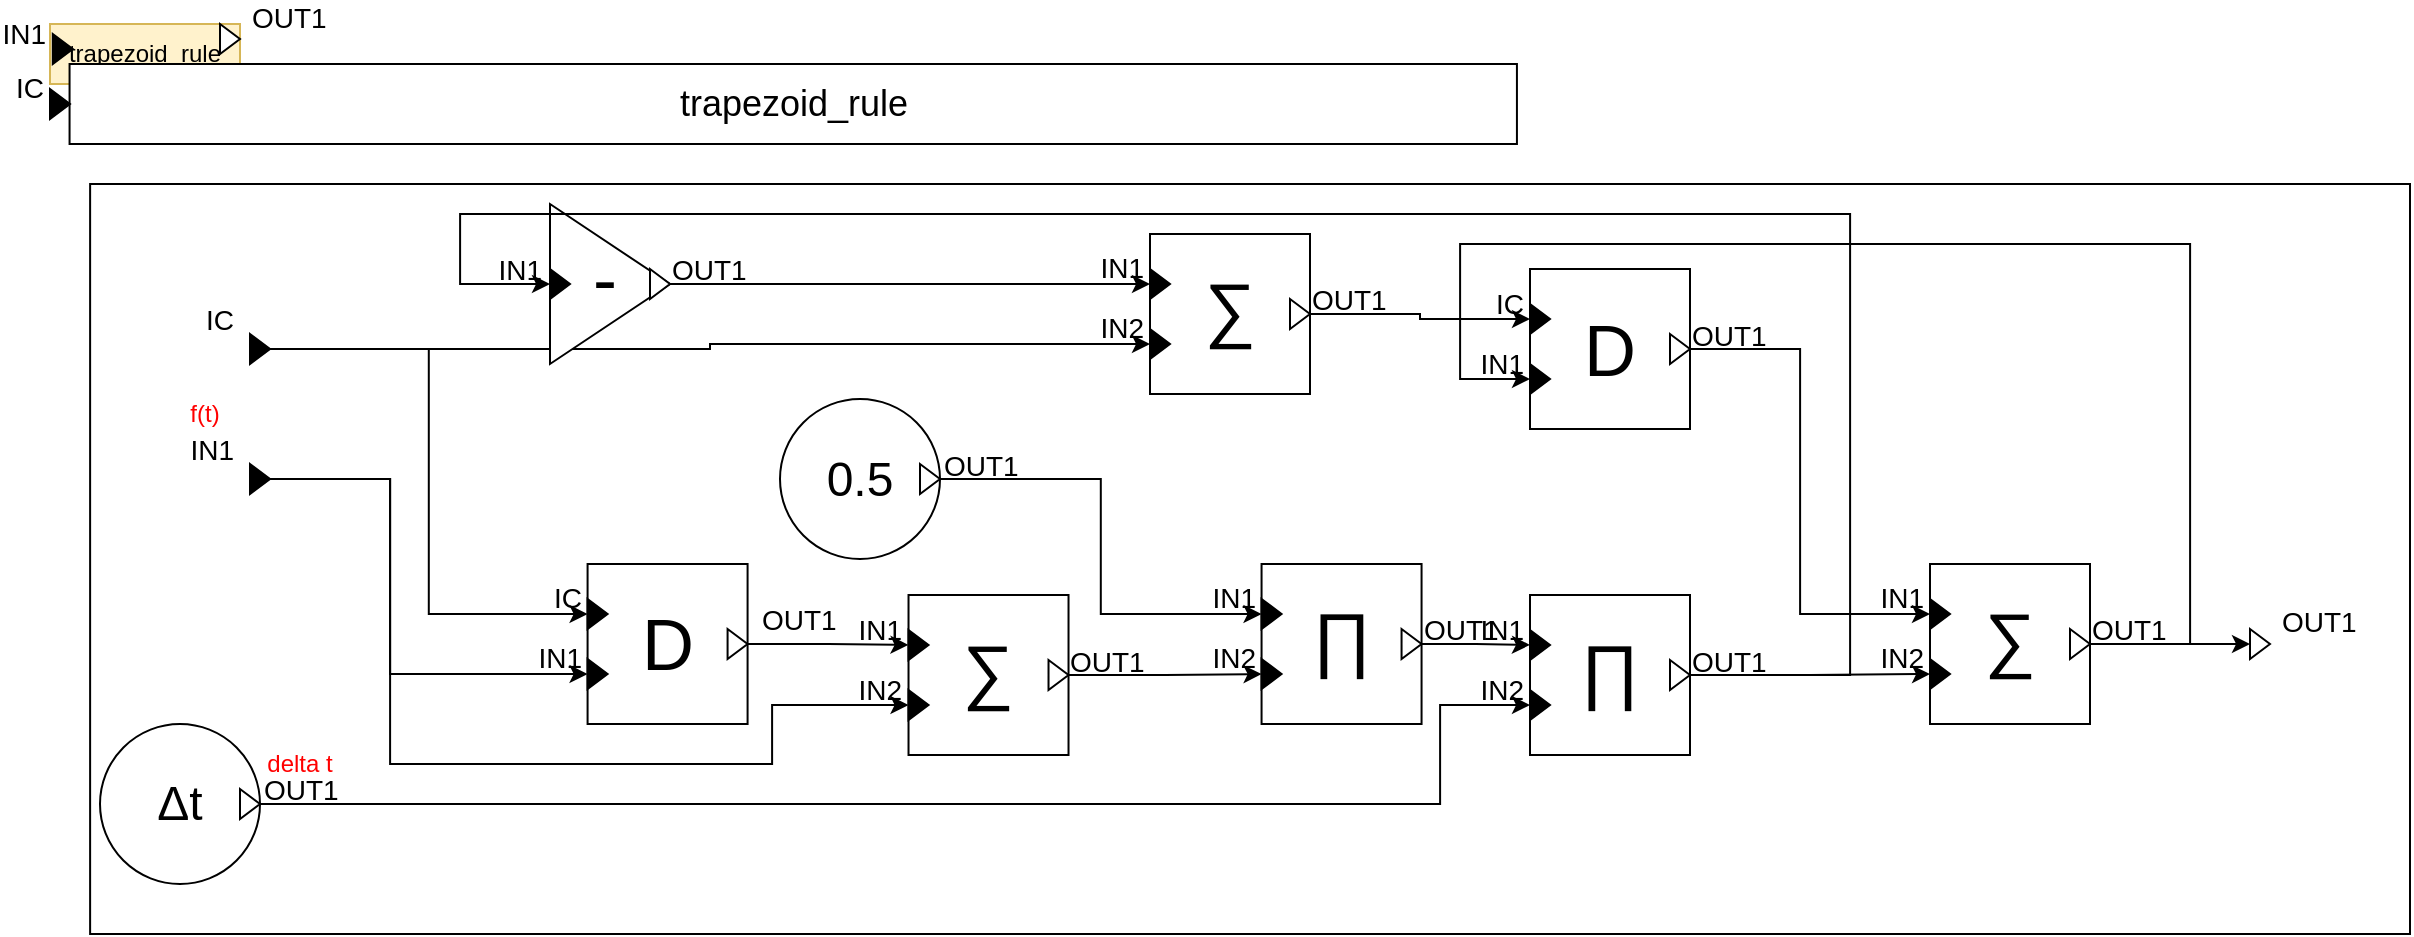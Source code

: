 <mxfile version="24.7.17">
  <diagram id="N5nFlDylz3wS6Qd0s4Ny" name="Page-1">
    <mxGraphModel dx="1368" dy="838" grid="1" gridSize="5" guides="1" tooltips="1" connect="1" arrows="1" fold="1" page="1" pageScale="1" pageWidth="850" pageHeight="1100" math="0" shadow="0">
      <root>
        <mxCell id="0" />
        <mxCell id="1" parent="0" />
        <object label="trapezoid_rule" placeholders="1" class_name="trapezoid_rule" block_name="trapezoid_rule" id="_Kh1ClBUE4M_aFZzjY7V-64">
          <mxCell style="rounded=0;whiteSpace=wrap;html=1;fillColor=#fff2cc;strokeColor=#d6b656;container=0;connectable=0;allowArrows=0;treeFolding=0;moveCells=0;treeMoving=0;comic=0;rotatable=0;expand=1;autosize=1;resizeWidth=1;resizeHeight=1;metaEdit=1;" vertex="1" parent="1">
            <mxGeometry x="230" y="515" width="95" height="30" as="geometry">
              <mxRectangle x="40" y="400" width="50" height="40" as="alternateBounds" />
            </mxGeometry>
          </mxCell>
        </object>
        <object label="%class_name%" placeholders="1" id="_Kh1ClBUE4M_aFZzjY7V-65">
          <mxCell style="rounded=0;whiteSpace=wrap;html=1;fillColor=#ffffff;fontSize=18;connectable=0;allowArrows=0;rotatable=0;cloneable=0;deletable=0;" vertex="1" parent="_Kh1ClBUE4M_aFZzjY7V-64">
            <mxGeometry x="9.78" y="20" width="723.687" height="40" as="geometry" />
          </mxCell>
        </object>
        <mxCell id="_Kh1ClBUE4M_aFZzjY7V-66" value="" style="rounded=0;whiteSpace=wrap;html=1;fillColor=#ffffff;connectable=0;allowArrows=0;container=1;collapsible=0;portConstraintRotation=0;rotatable=0;cloneable=0;deletable=0;recursiveResize=0;" vertex="1" parent="_Kh1ClBUE4M_aFZzjY7V-64">
          <mxGeometry x="20.06" y="80" width="1159.94" height="375" as="geometry">
            <mxRectangle x="10" y="70" width="50" height="40" as="alternateBounds" />
          </mxGeometry>
        </mxCell>
        <mxCell id="_Kh1ClBUE4M_aFZzjY7V-67" style="edgeStyle=orthogonalEdgeStyle;rounded=0;orthogonalLoop=1;jettySize=auto;html=1;exitX=1;exitY=0.5;exitDx=0;exitDy=0;entryX=0;entryY=0.5;entryDx=0;entryDy=0;" edge="1" parent="_Kh1ClBUE4M_aFZzjY7V-66" source="_Kh1ClBUE4M_aFZzjY7V-69" target="_Kh1ClBUE4M_aFZzjY7V-85">
          <mxGeometry relative="1" as="geometry">
            <Array as="points">
              <mxPoint x="150" y="148" />
              <mxPoint x="150" y="245" />
            </Array>
          </mxGeometry>
        </mxCell>
        <mxCell id="_Kh1ClBUE4M_aFZzjY7V-68" style="edgeStyle=orthogonalEdgeStyle;rounded=0;orthogonalLoop=1;jettySize=auto;html=1;exitX=0;exitY=0.5;exitDx=0;exitDy=0;entryX=0;entryY=0.5;entryDx=0;entryDy=0;" edge="1" parent="_Kh1ClBUE4M_aFZzjY7V-66" source="_Kh1ClBUE4M_aFZzjY7V-69" target="_Kh1ClBUE4M_aFZzjY7V-89">
          <mxGeometry relative="1" as="geometry">
            <Array as="points">
              <mxPoint x="150" y="148" />
              <mxPoint x="150" y="290" />
              <mxPoint x="341" y="290" />
              <mxPoint x="341" y="261" />
            </Array>
          </mxGeometry>
        </mxCell>
        <object label="%name%" placeholders="1" name="IN1" class_name="InputPort" id="_Kh1ClBUE4M_aFZzjY7V-69">
          <mxCell style="triangle;fontSize=14;points=[[0,0.5],[1,0.5]];allowArrows=0;verticalAlign=middle;horizontal=1;spacingTop=0;align=right;spacingLeft=0;spacingRight=8;html=1;comic=0;treeFolding=0;treeMoving=0;resizable=0;movableLabel=1;spacing=2;aspect=fixed;fillColor=#000000;metaEdit=1;" vertex="1" parent="_Kh1ClBUE4M_aFZzjY7V-66">
            <mxGeometry x="79.945" y="140" width="10" height="15" as="geometry">
              <mxPoint x="-9" y="-15" as="offset" />
            </mxGeometry>
          </mxCell>
        </object>
        <object label="%symbol%" placeholders="1" block_name="" class_name="DeltaTBlock" symbol="&amp;#916;t" id="_Kh1ClBUE4M_aFZzjY7V-70">
          <mxCell style="ellipse;whiteSpace=wrap;html=1;comic=0;fillColor=#ffffff;fontSize=24;align=center;allowArrows=0;connectable=0;container=1;collapsible=0;recursiveResize=1;direction=west;resizable=0;metaEdit=1;" vertex="1" parent="_Kh1ClBUE4M_aFZzjY7V-66">
            <mxGeometry x="4.941" y="270" width="80" height="80" as="geometry" />
          </mxCell>
        </object>
        <object label="%name%" placeholders="1" name="OUT1" class_name="OutputPort" id="_Kh1ClBUE4M_aFZzjY7V-71">
          <mxCell style="triangle;fillColor=#ffffff;fontSize=14;points=[[1,0.5]];allowArrows=0;verticalAlign=middle;horizontal=1;spacingTop=0;align=left;spacingLeft=4;spacingRight=0;html=1;comic=0;treeFolding=0;treeMoving=0;movable=1;resizable=0;rotatable=1;deletable=1;editable=1;connectable=1;movableLabel=1;spacing=2;aspect=fixed;metaEdit=1;" vertex="1" parent="_Kh1ClBUE4M_aFZzjY7V-70">
            <mxGeometry x="70" y="32.5" width="10" height="15" as="geometry">
              <mxPoint x="6" y="-7" as="offset" />
            </mxGeometry>
          </mxCell>
        </object>
        <object label="%symbol%" placeholders="1" symbol="&amp;prod;" class_name="ProductBlock" block_name="" numberOfInputs="2" id="_Kh1ClBUE4M_aFZzjY7V-72">
          <mxCell style="whiteSpace=wrap;html=1;aspect=fixed;comic=0;fillColor=#FFFFFF;fontSize=36;align=center;resizable=0;container=1;collapsible=0;points=[];allowArrows=0;spacingTop=-6;metaEdit=1;connectable=0;" vertex="1" parent="_Kh1ClBUE4M_aFZzjY7V-66">
            <mxGeometry x="719.939" y="205.5" width="80" height="80" as="geometry" />
          </mxCell>
        </object>
        <object label="%name%" placeholders="1" name="OUT1" class_name="OutputPort" id="_Kh1ClBUE4M_aFZzjY7V-73">
          <mxCell style="triangle;fillColor=#ffffff;fontSize=14;points=[[1,0.5]];allowArrows=0;verticalAlign=middle;horizontal=1;spacingTop=0;align=left;spacingLeft=4;spacingRight=0;html=1;comic=0;treeFolding=0;treeMoving=0;movable=1;resizable=0;rotatable=1;deletable=1;editable=1;connectable=1;movableLabel=1;spacing=2;aspect=fixed;metaEdit=1;" vertex="1" parent="_Kh1ClBUE4M_aFZzjY7V-72">
            <mxGeometry x="70" y="32.5" width="10" height="15" as="geometry">
              <mxPoint x="5" y="-7" as="offset" />
            </mxGeometry>
          </mxCell>
        </object>
        <object label="%name%" placeholders="1" name="IN1" class_name="InputPort" id="_Kh1ClBUE4M_aFZzjY7V-74">
          <mxCell style="triangle;fontSize=14;points=[[0,0.5]];allowArrows=0;verticalAlign=middle;horizontal=1;spacingTop=0;align=right;spacingLeft=0;spacingRight=8;html=1;comic=0;treeFolding=0;treeMoving=0;resizable=0;movableLabel=1;spacing=2;aspect=fixed;fillColor=#000000;metaEdit=1;" vertex="1" parent="_Kh1ClBUE4M_aFZzjY7V-72">
            <mxGeometry y="17.5" width="10" height="15" as="geometry">
              <mxPoint x="-4" y="-8" as="offset" />
            </mxGeometry>
          </mxCell>
        </object>
        <object label="%name%" placeholders="1" name="IN2" class_name="InputPort" id="_Kh1ClBUE4M_aFZzjY7V-75">
          <mxCell style="triangle;fontSize=14;points=[[0,0.5]];allowArrows=0;verticalAlign=middle;horizontal=1;spacingTop=0;align=right;spacingLeft=0;spacingRight=8;html=1;comic=0;treeFolding=0;treeMoving=0;resizable=0;movableLabel=1;spacing=2;aspect=fixed;fillColor=#000000;metaEdit=1;" vertex="1" parent="_Kh1ClBUE4M_aFZzjY7V-72">
            <mxGeometry y="47.5" width="10" height="15" as="geometry">
              <mxPoint x="-4" y="-8" as="offset" />
            </mxGeometry>
          </mxCell>
        </object>
        <mxCell id="_Kh1ClBUE4M_aFZzjY7V-76" style="edgeStyle=orthogonalEdgeStyle;rounded=0;orthogonalLoop=1;jettySize=auto;html=1;exitX=1;exitY=0.5;exitDx=0;exitDy=0;entryX=0;entryY=0.5;entryDx=0;entryDy=0;" edge="1" parent="_Kh1ClBUE4M_aFZzjY7V-66" source="_Kh1ClBUE4M_aFZzjY7V-71" target="_Kh1ClBUE4M_aFZzjY7V-75">
          <mxGeometry relative="1" as="geometry">
            <Array as="points">
              <mxPoint x="675" y="310" />
              <mxPoint x="675" y="261" />
            </Array>
          </mxGeometry>
        </mxCell>
        <object label="%name%" placeholders="1" name="OUT1" class_name="OutputPort" id="_Kh1ClBUE4M_aFZzjY7V-77">
          <mxCell style="triangle;fillColor=#ffffff;fontSize=14;points=[[0,0.5],[1,0.5]];allowArrows=0;verticalAlign=middle;horizontal=1;spacingTop=0;align=left;spacingLeft=4;spacingRight=0;html=1;comic=0;treeFolding=0;treeMoving=0;movable=1;resizable=0;rotatable=1;deletable=1;editable=1;connectable=1;movableLabel=1;spacing=2;aspect=fixed;metaEdit=1;" vertex="1" parent="_Kh1ClBUE4M_aFZzjY7V-66">
            <mxGeometry x="1079.941" y="222.5" width="10" height="15" as="geometry">
              <mxPoint x="10" y="-11" as="offset" />
            </mxGeometry>
          </mxCell>
        </object>
        <mxCell id="_Kh1ClBUE4M_aFZzjY7V-78" value="delta t" style="text;html=1;align=center;verticalAlign=middle;whiteSpace=wrap;rounded=0;fontColor=#FF0000;" vertex="1" parent="_Kh1ClBUE4M_aFZzjY7V-66">
          <mxGeometry x="79.947" y="275" width="50.295" height="30" as="geometry" />
        </mxCell>
        <mxCell id="_Kh1ClBUE4M_aFZzjY7V-79" style="edgeStyle=orthogonalEdgeStyle;rounded=0;orthogonalLoop=1;jettySize=auto;html=1;exitX=1;exitY=0.5;exitDx=0;exitDy=0;entryX=0;entryY=0.5;entryDx=0;entryDy=0;" edge="1" parent="_Kh1ClBUE4M_aFZzjY7V-66" source="_Kh1ClBUE4M_aFZzjY7V-81" target="_Kh1ClBUE4M_aFZzjY7V-84">
          <mxGeometry relative="1" as="geometry" />
        </mxCell>
        <mxCell id="_Kh1ClBUE4M_aFZzjY7V-80" style="edgeStyle=orthogonalEdgeStyle;rounded=0;orthogonalLoop=1;jettySize=auto;html=1;exitX=1;exitY=0.5;exitDx=0;exitDy=0;entryX=0;entryY=0.5;entryDx=0;entryDy=0;" edge="1" parent="_Kh1ClBUE4M_aFZzjY7V-66" source="_Kh1ClBUE4M_aFZzjY7V-81" target="_Kh1ClBUE4M_aFZzjY7V-118">
          <mxGeometry relative="1" as="geometry" />
        </mxCell>
        <object label="%name%" placeholders="1" name="IC" class_name="InputPort" id="_Kh1ClBUE4M_aFZzjY7V-81">
          <mxCell style="triangle;fontSize=14;points=[[0,0.5],[1,0.5]];allowArrows=0;verticalAlign=middle;horizontal=1;spacingTop=0;align=right;spacingLeft=0;spacingRight=8;html=1;comic=0;treeFolding=0;treeMoving=0;resizable=0;movableLabel=1;spacing=2;aspect=fixed;fillColor=#000000;metaEdit=1;" vertex="1" parent="_Kh1ClBUE4M_aFZzjY7V-66">
            <mxGeometry x="79.947" y="75" width="10" height="15" as="geometry">
              <mxPoint x="-9" y="-15" as="offset" />
            </mxGeometry>
          </mxCell>
        </object>
        <object label="%symbol%" placeholders="1" symbol="D" class_name="DelayBlock" block_name="" id="_Kh1ClBUE4M_aFZzjY7V-82">
          <mxCell style="whiteSpace=wrap;html=1;aspect=fixed;comic=0;fillColor=#FFFFFF;fontSize=36;align=center;resizable=0;container=1;collapsible=0;points=[];allowArrows=0;metaEdit=1;connectable=0;" vertex="1" parent="_Kh1ClBUE4M_aFZzjY7V-66">
            <mxGeometry x="248.728" y="190" width="80" height="80" as="geometry" />
          </mxCell>
        </object>
        <object label="%name%" placeholders="1" name="OUT1" class_name="OutputPort" id="_Kh1ClBUE4M_aFZzjY7V-83">
          <mxCell style="triangle;fillColor=#ffffff;fontSize=14;points=[[1,0.5]];allowArrows=0;verticalAlign=middle;horizontal=1;spacingTop=0;align=left;spacingLeft=4;spacingRight=0;html=1;comic=0;treeFolding=0;treeMoving=0;movable=1;resizable=0;rotatable=1;deletable=1;editable=1;connectable=1;movableLabel=1;spacing=2;aspect=fixed;metaEdit=1;" vertex="1" parent="_Kh1ClBUE4M_aFZzjY7V-82">
            <mxGeometry x="70" y="32.5" width="10" height="15" as="geometry">
              <mxPoint x="11" y="-12" as="offset" />
            </mxGeometry>
          </mxCell>
        </object>
        <object label="%name%" placeholders="1" name="IC" class_name="InputPort" id="_Kh1ClBUE4M_aFZzjY7V-84">
          <mxCell style="triangle;fontSize=14;points=[[0,0.5]];allowArrows=0;verticalAlign=middle;horizontal=1;spacingTop=0;align=right;spacingLeft=0;spacingRight=8;html=1;comic=0;treeFolding=0;treeMoving=0;resizable=0;movableLabel=1;spacing=2;aspect=fixed;fillColor=#000000;metaEdit=1;" vertex="1" parent="_Kh1ClBUE4M_aFZzjY7V-82">
            <mxGeometry y="17.5" width="10" height="15" as="geometry">
              <mxPoint x="-4" y="-8" as="offset" />
            </mxGeometry>
          </mxCell>
        </object>
        <object label="%name%" placeholders="1" name="IN1" class_name="InputPort" id="_Kh1ClBUE4M_aFZzjY7V-85">
          <mxCell style="triangle;fontSize=14;points=[[0,0.5]];allowArrows=0;verticalAlign=middle;horizontal=1;spacingTop=0;align=right;spacingLeft=0;spacingRight=8;html=1;comic=0;treeFolding=0;treeMoving=0;resizable=0;movableLabel=1;spacing=2;aspect=fixed;fillColor=#000000;metaEdit=1;" vertex="1" parent="_Kh1ClBUE4M_aFZzjY7V-82">
            <mxGeometry y="47.5" width="10" height="15" as="geometry">
              <mxPoint x="-4" y="-8" as="offset" />
            </mxGeometry>
          </mxCell>
        </object>
        <object label="%symbol%" placeholders="1" symbol="&amp;sum;" class_name="AdderBlock" block_name="" numberOfInputs="2" id="_Kh1ClBUE4M_aFZzjY7V-86">
          <mxCell style="whiteSpace=wrap;html=1;aspect=fixed;comic=0;fillColor=#FFFFFF;fontSize=36;align=center;resizable=0;container=1;collapsible=0;points=[];allowArrows=0;spacingTop=-6;metaEdit=1;connectable=0;" vertex="1" parent="_Kh1ClBUE4M_aFZzjY7V-66">
            <mxGeometry x="409.198" y="205.5" width="80" height="80" as="geometry" />
          </mxCell>
        </object>
        <object label="%name%" placeholders="1" name="OUT1" class_name="OutputPort" id="_Kh1ClBUE4M_aFZzjY7V-87">
          <mxCell style="triangle;fillColor=#ffffff;fontSize=14;points=[[1,0.5]];allowArrows=0;verticalAlign=middle;horizontal=1;spacingTop=0;align=left;spacingLeft=4;spacingRight=0;html=1;comic=0;treeFolding=0;treeMoving=0;movable=1;resizable=0;rotatable=1;deletable=1;editable=1;connectable=1;movableLabel=1;spacing=2;aspect=fixed;metaEdit=1;" vertex="1" parent="_Kh1ClBUE4M_aFZzjY7V-86">
            <mxGeometry x="70" y="32.5" width="10" height="15" as="geometry">
              <mxPoint x="5" y="-7" as="offset" />
            </mxGeometry>
          </mxCell>
        </object>
        <object label="%name%" placeholders="1" name="IN1" class_name="InputPort" id="_Kh1ClBUE4M_aFZzjY7V-88">
          <mxCell style="triangle;fontSize=14;points=[[0,0.5]];allowArrows=0;verticalAlign=middle;horizontal=1;spacingTop=0;align=right;spacingLeft=0;spacingRight=8;html=1;comic=0;treeFolding=0;treeMoving=0;resizable=0;movableLabel=1;spacing=2;aspect=fixed;fillColor=#000000;metaEdit=1;" vertex="1" parent="_Kh1ClBUE4M_aFZzjY7V-86">
            <mxGeometry y="17.5" width="10" height="15" as="geometry">
              <mxPoint x="-4" y="-8" as="offset" />
            </mxGeometry>
          </mxCell>
        </object>
        <object label="%name%" placeholders="1" name="IN2" class_name="InputPort" id="_Kh1ClBUE4M_aFZzjY7V-89">
          <mxCell style="triangle;fontSize=14;points=[[0,0.5]];allowArrows=0;verticalAlign=middle;horizontal=1;spacingTop=0;align=right;spacingLeft=0;spacingRight=8;html=1;comic=0;treeFolding=0;treeMoving=0;resizable=0;movableLabel=1;spacing=2;aspect=fixed;fillColor=#000000;metaEdit=1;" vertex="1" parent="_Kh1ClBUE4M_aFZzjY7V-86">
            <mxGeometry y="47.5" width="10" height="15" as="geometry">
              <mxPoint x="-4" y="-8" as="offset" />
            </mxGeometry>
          </mxCell>
        </object>
        <mxCell id="_Kh1ClBUE4M_aFZzjY7V-90" style="edgeStyle=orthogonalEdgeStyle;rounded=0;orthogonalLoop=1;jettySize=auto;html=1;exitX=1;exitY=0.5;exitDx=0;exitDy=0;entryX=0;entryY=0.5;entryDx=0;entryDy=0;" edge="1" parent="_Kh1ClBUE4M_aFZzjY7V-66" source="_Kh1ClBUE4M_aFZzjY7V-83" target="_Kh1ClBUE4M_aFZzjY7V-88">
          <mxGeometry relative="1" as="geometry">
            <mxPoint x="381.118" y="230.333" as="targetPoint" />
          </mxGeometry>
        </mxCell>
        <object label="%symbol%" placeholders="1" symbol="&amp;prod;" class_name="ProductBlock" block_name="" numberOfInputs="2" id="_Kh1ClBUE4M_aFZzjY7V-91">
          <mxCell style="whiteSpace=wrap;html=1;aspect=fixed;comic=0;fillColor=#FFFFFF;fontSize=36;align=center;resizable=0;container=1;collapsible=0;points=[];allowArrows=0;spacingTop=-6;metaEdit=1;connectable=0;" vertex="1" parent="_Kh1ClBUE4M_aFZzjY7V-66">
            <mxGeometry x="585.718" y="190" width="80" height="80" as="geometry" />
          </mxCell>
        </object>
        <object label="%name%" placeholders="1" name="OUT1" class_name="OutputPort" id="_Kh1ClBUE4M_aFZzjY7V-92">
          <mxCell style="triangle;fillColor=#ffffff;fontSize=14;points=[[1,0.5]];allowArrows=0;verticalAlign=middle;horizontal=1;spacingTop=0;align=left;spacingLeft=4;spacingRight=0;html=1;comic=0;treeFolding=0;treeMoving=0;movable=1;resizable=0;rotatable=1;deletable=1;editable=1;connectable=1;movableLabel=1;spacing=2;aspect=fixed;metaEdit=1;" vertex="1" parent="_Kh1ClBUE4M_aFZzjY7V-91">
            <mxGeometry x="70" y="32.5" width="10" height="15" as="geometry">
              <mxPoint x="5" y="-7" as="offset" />
            </mxGeometry>
          </mxCell>
        </object>
        <object label="%name%" placeholders="1" name="IN1" class_name="InputPort" id="_Kh1ClBUE4M_aFZzjY7V-93">
          <mxCell style="triangle;fontSize=14;points=[[0,0.5]];allowArrows=0;verticalAlign=middle;horizontal=1;spacingTop=0;align=right;spacingLeft=0;spacingRight=8;html=1;comic=0;treeFolding=0;treeMoving=0;resizable=0;movableLabel=1;spacing=2;aspect=fixed;fillColor=#000000;metaEdit=1;" vertex="1" parent="_Kh1ClBUE4M_aFZzjY7V-91">
            <mxGeometry y="17.5" width="10" height="15" as="geometry">
              <mxPoint x="-4" y="-8" as="offset" />
            </mxGeometry>
          </mxCell>
        </object>
        <object label="%name%" placeholders="1" name="IN2" class_name="InputPort" id="_Kh1ClBUE4M_aFZzjY7V-94">
          <mxCell style="triangle;fontSize=14;points=[[0,0.5]];allowArrows=0;verticalAlign=middle;horizontal=1;spacingTop=0;align=right;spacingLeft=0;spacingRight=8;html=1;comic=0;treeFolding=0;treeMoving=0;resizable=0;movableLabel=1;spacing=2;aspect=fixed;fillColor=#000000;metaEdit=1;" vertex="1" parent="_Kh1ClBUE4M_aFZzjY7V-91">
            <mxGeometry y="47.5" width="10" height="15" as="geometry">
              <mxPoint x="-4" y="-8" as="offset" />
            </mxGeometry>
          </mxCell>
        </object>
        <mxCell id="_Kh1ClBUE4M_aFZzjY7V-95" style="edgeStyle=orthogonalEdgeStyle;rounded=0;orthogonalLoop=1;jettySize=auto;html=1;exitX=1;exitY=0.5;exitDx=0;exitDy=0;entryX=0;entryY=0.5;entryDx=0;entryDy=0;" edge="1" parent="_Kh1ClBUE4M_aFZzjY7V-66" source="_Kh1ClBUE4M_aFZzjY7V-87" target="_Kh1ClBUE4M_aFZzjY7V-94">
          <mxGeometry relative="1" as="geometry" />
        </mxCell>
        <mxCell id="_Kh1ClBUE4M_aFZzjY7V-96" style="edgeStyle=orthogonalEdgeStyle;rounded=0;orthogonalLoop=1;jettySize=auto;html=1;exitX=1;exitY=0.5;exitDx=0;exitDy=0;entryX=0;entryY=0.5;entryDx=0;entryDy=0;" edge="1" parent="_Kh1ClBUE4M_aFZzjY7V-66" source="_Kh1ClBUE4M_aFZzjY7V-92" target="_Kh1ClBUE4M_aFZzjY7V-74">
          <mxGeometry relative="1" as="geometry" />
        </mxCell>
        <object label="%value%" placeholders="1" value="0.5" block_name="" class_name="ConstantBlock" id="_Kh1ClBUE4M_aFZzjY7V-97">
          <mxCell style="ellipse;whiteSpace=wrap;html=1;comic=0;fillColor=#ffffff;fontSize=24;align=center;allowArrows=0;connectable=0;container=1;collapsible=0;recursiveResize=1;direction=west;resizable=0;metaEdit=1;" vertex="1" parent="_Kh1ClBUE4M_aFZzjY7V-66">
            <mxGeometry x="344.94" y="107.5" width="80" height="80" as="geometry" />
          </mxCell>
        </object>
        <object label="%name%" placeholders="1" name="OUT1" class_name="OutputPort" id="_Kh1ClBUE4M_aFZzjY7V-98">
          <mxCell style="triangle;fillColor=#ffffff;fontSize=14;points=[[1,0.5]];allowArrows=0;verticalAlign=middle;horizontal=1;spacingTop=0;align=left;spacingLeft=4;spacingRight=0;html=1;comic=0;treeFolding=0;treeMoving=0;movable=1;resizable=0;rotatable=1;deletable=1;editable=1;connectable=1;movableLabel=1;spacing=2;aspect=fixed;metaEdit=1;" vertex="1" parent="_Kh1ClBUE4M_aFZzjY7V-97">
            <mxGeometry x="70" y="32.5" width="10" height="15" as="geometry">
              <mxPoint x="6" y="-7" as="offset" />
            </mxGeometry>
          </mxCell>
        </object>
        <mxCell id="_Kh1ClBUE4M_aFZzjY7V-99" style="edgeStyle=orthogonalEdgeStyle;rounded=0;orthogonalLoop=1;jettySize=auto;html=1;exitX=1;exitY=0.5;exitDx=0;exitDy=0;entryX=0;entryY=0.5;entryDx=0;entryDy=0;" edge="1" parent="_Kh1ClBUE4M_aFZzjY7V-66" source="_Kh1ClBUE4M_aFZzjY7V-98" target="_Kh1ClBUE4M_aFZzjY7V-93">
          <mxGeometry relative="1" as="geometry" />
        </mxCell>
        <object label="%symbol%" placeholders="1" symbol="&amp;sum;" class_name="AdderBlock" block_name="" numberOfInputs="2" id="_Kh1ClBUE4M_aFZzjY7V-100">
          <mxCell style="whiteSpace=wrap;html=1;aspect=fixed;comic=0;fillColor=#FFFFFF;fontSize=36;align=center;resizable=0;container=1;collapsible=0;points=[];allowArrows=0;spacingTop=-6;metaEdit=1;connectable=0;" vertex="1" parent="_Kh1ClBUE4M_aFZzjY7V-66">
            <mxGeometry x="919.941" y="190" width="80" height="80" as="geometry" />
          </mxCell>
        </object>
        <object label="%name%" placeholders="1" name="OUT1" class_name="OutputPort" id="_Kh1ClBUE4M_aFZzjY7V-101">
          <mxCell style="triangle;fillColor=#ffffff;fontSize=14;points=[[1,0.5]];allowArrows=0;verticalAlign=middle;horizontal=1;spacingTop=0;align=left;spacingLeft=4;spacingRight=0;html=1;comic=0;treeFolding=0;treeMoving=0;movable=1;resizable=0;rotatable=1;deletable=1;editable=1;connectable=1;movableLabel=1;spacing=2;aspect=fixed;metaEdit=1;" vertex="1" parent="_Kh1ClBUE4M_aFZzjY7V-100">
            <mxGeometry x="70" y="32.5" width="10" height="15" as="geometry">
              <mxPoint x="5" y="-7" as="offset" />
            </mxGeometry>
          </mxCell>
        </object>
        <object label="%name%" placeholders="1" name="IN1" class_name="InputPort" id="_Kh1ClBUE4M_aFZzjY7V-102">
          <mxCell style="triangle;fontSize=14;points=[[0,0.5]];allowArrows=0;verticalAlign=middle;horizontal=1;spacingTop=0;align=right;spacingLeft=0;spacingRight=8;html=1;comic=0;treeFolding=0;treeMoving=0;resizable=0;movableLabel=1;spacing=2;aspect=fixed;fillColor=#000000;metaEdit=1;" vertex="1" parent="_Kh1ClBUE4M_aFZzjY7V-100">
            <mxGeometry y="17.5" width="10" height="15" as="geometry">
              <mxPoint x="-4" y="-8" as="offset" />
            </mxGeometry>
          </mxCell>
        </object>
        <object label="%name%" placeholders="1" name="IN2" class_name="InputPort" id="_Kh1ClBUE4M_aFZzjY7V-103">
          <mxCell style="triangle;fontSize=14;points=[[0,0.5]];allowArrows=0;verticalAlign=middle;horizontal=1;spacingTop=0;align=right;spacingLeft=0;spacingRight=8;html=1;comic=0;treeFolding=0;treeMoving=0;resizable=0;movableLabel=1;spacing=2;aspect=fixed;fillColor=#000000;metaEdit=1;" vertex="1" parent="_Kh1ClBUE4M_aFZzjY7V-100">
            <mxGeometry y="47.5" width="10" height="15" as="geometry">
              <mxPoint x="-4" y="-8" as="offset" />
            </mxGeometry>
          </mxCell>
        </object>
        <mxCell id="_Kh1ClBUE4M_aFZzjY7V-104" style="edgeStyle=orthogonalEdgeStyle;rounded=0;orthogonalLoop=1;jettySize=auto;html=1;exitX=1;exitY=0.5;exitDx=0;exitDy=0;entryX=0;entryY=0.5;entryDx=0;entryDy=0;" edge="1" parent="_Kh1ClBUE4M_aFZzjY7V-66" source="_Kh1ClBUE4M_aFZzjY7V-73" target="_Kh1ClBUE4M_aFZzjY7V-103">
          <mxGeometry relative="1" as="geometry" />
        </mxCell>
        <object label="%symbol%" placeholders="1" symbol="D" class_name="DelayBlock" block_name="" id="_Kh1ClBUE4M_aFZzjY7V-105">
          <mxCell style="whiteSpace=wrap;html=1;aspect=fixed;comic=0;fillColor=#FFFFFF;fontSize=36;align=center;resizable=0;container=1;collapsible=0;points=[];allowArrows=0;metaEdit=1;connectable=0;" vertex="1" parent="_Kh1ClBUE4M_aFZzjY7V-66">
            <mxGeometry x="719.938" y="42.5" width="80" height="80" as="geometry" />
          </mxCell>
        </object>
        <object label="%name%" placeholders="1" name="OUT1" class_name="OutputPort" id="_Kh1ClBUE4M_aFZzjY7V-106">
          <mxCell style="triangle;fillColor=#ffffff;fontSize=14;points=[[1,0.5]];allowArrows=0;verticalAlign=middle;horizontal=1;spacingTop=0;align=left;spacingLeft=4;spacingRight=0;html=1;comic=0;treeFolding=0;treeMoving=0;movable=1;resizable=0;rotatable=1;deletable=1;editable=1;connectable=1;movableLabel=1;spacing=2;aspect=fixed;metaEdit=1;" vertex="1" parent="_Kh1ClBUE4M_aFZzjY7V-105">
            <mxGeometry x="70" y="32.5" width="10" height="15" as="geometry">
              <mxPoint x="5" y="-7" as="offset" />
            </mxGeometry>
          </mxCell>
        </object>
        <object label="%name%" placeholders="1" name="IC" class_name="InputPort" id="_Kh1ClBUE4M_aFZzjY7V-107">
          <mxCell style="triangle;fontSize=14;points=[[0,0.5]];allowArrows=0;verticalAlign=middle;horizontal=1;spacingTop=0;align=right;spacingLeft=0;spacingRight=8;html=1;comic=0;treeFolding=0;treeMoving=0;resizable=0;movableLabel=1;spacing=2;aspect=fixed;fillColor=#000000;metaEdit=1;" vertex="1" parent="_Kh1ClBUE4M_aFZzjY7V-105">
            <mxGeometry y="17.5" width="10" height="15" as="geometry">
              <mxPoint x="-4" y="-8" as="offset" />
            </mxGeometry>
          </mxCell>
        </object>
        <object label="%name%" placeholders="1" name="IN1" class_name="InputPort" id="_Kh1ClBUE4M_aFZzjY7V-108">
          <mxCell style="triangle;fontSize=14;points=[[0,0.5]];allowArrows=0;verticalAlign=middle;horizontal=1;spacingTop=0;align=right;spacingLeft=0;spacingRight=8;html=1;comic=0;treeFolding=0;treeMoving=0;resizable=0;movableLabel=1;spacing=2;aspect=fixed;fillColor=#000000;metaEdit=1;" vertex="1" parent="_Kh1ClBUE4M_aFZzjY7V-105">
            <mxGeometry y="47.5" width="10" height="15" as="geometry">
              <mxPoint x="-4" y="-8" as="offset" />
            </mxGeometry>
          </mxCell>
        </object>
        <mxCell id="_Kh1ClBUE4M_aFZzjY7V-109" style="edgeStyle=orthogonalEdgeStyle;rounded=0;orthogonalLoop=1;jettySize=auto;html=1;exitX=1;exitY=0.5;exitDx=0;exitDy=0;entryX=0;entryY=0.5;entryDx=0;entryDy=0;" edge="1" parent="_Kh1ClBUE4M_aFZzjY7V-66" source="_Kh1ClBUE4M_aFZzjY7V-101" target="_Kh1ClBUE4M_aFZzjY7V-77">
          <mxGeometry relative="1" as="geometry">
            <Array as="points">
              <mxPoint x="1040" y="230" />
              <mxPoint x="1040" y="230" />
            </Array>
          </mxGeometry>
        </mxCell>
        <mxCell id="_Kh1ClBUE4M_aFZzjY7V-110" style="edgeStyle=orthogonalEdgeStyle;rounded=0;orthogonalLoop=1;jettySize=auto;html=1;exitX=1;exitY=0.5;exitDx=0;exitDy=0;entryX=0;entryY=0.5;entryDx=0;entryDy=0;" edge="1" parent="_Kh1ClBUE4M_aFZzjY7V-66" source="_Kh1ClBUE4M_aFZzjY7V-101" target="_Kh1ClBUE4M_aFZzjY7V-108">
          <mxGeometry relative="1" as="geometry">
            <Array as="points">
              <mxPoint x="1050" y="230" />
              <mxPoint x="1050" y="30" />
              <mxPoint x="685" y="30" />
              <mxPoint x="685" y="98" />
            </Array>
          </mxGeometry>
        </mxCell>
        <mxCell id="_Kh1ClBUE4M_aFZzjY7V-111" style="edgeStyle=orthogonalEdgeStyle;rounded=0;orthogonalLoop=1;jettySize=auto;html=1;exitX=1;exitY=0.5;exitDx=0;exitDy=0;entryX=0;entryY=0.5;entryDx=0;entryDy=0;" edge="1" parent="_Kh1ClBUE4M_aFZzjY7V-66" source="_Kh1ClBUE4M_aFZzjY7V-106" target="_Kh1ClBUE4M_aFZzjY7V-102">
          <mxGeometry relative="1" as="geometry">
            <Array as="points">
              <mxPoint x="855" y="83" />
              <mxPoint x="855" y="215" />
            </Array>
          </mxGeometry>
        </mxCell>
        <object label="%symbol%" placeholders="1" symbol="-" class_name="NegatorBlock" block_name="" id="_Kh1ClBUE4M_aFZzjY7V-112">
          <mxCell style="triangle;whiteSpace=wrap;html=1;comic=0;fontSize=36;align=center;allowArrows=0;recursiveResize=0;resizable=0;fillColor=#FFFFFF;points=[];spacingLeft=-5;container=1;collapsible=0;spacingTop=-6;metaEdit=1;connectable=0;" vertex="1" parent="_Kh1ClBUE4M_aFZzjY7V-66">
            <mxGeometry x="229.941" y="10" width="60" height="80" as="geometry" />
          </mxCell>
        </object>
        <object label="%name%" placeholders="1" name="OUT1" class_name="OutputPort" id="_Kh1ClBUE4M_aFZzjY7V-113">
          <mxCell style="triangle;fillColor=#ffffff;fontSize=14;points=[[1,0.5]];allowArrows=0;verticalAlign=middle;horizontal=1;spacingTop=0;align=left;spacingLeft=4;spacingRight=0;html=1;comic=0;treeFolding=0;treeMoving=0;movable=1;resizable=0;rotatable=1;deletable=1;editable=1;connectable=1;movableLabel=1;spacing=2;aspect=fixed;metaEdit=1;" vertex="1" parent="_Kh1ClBUE4M_aFZzjY7V-112">
            <mxGeometry x="50" y="32.5" width="10" height="15" as="geometry">
              <mxPoint x="5" y="-7" as="offset" />
            </mxGeometry>
          </mxCell>
        </object>
        <object label="%name%" placeholders="1" name="IN1" class_name="InputPort" id="_Kh1ClBUE4M_aFZzjY7V-114">
          <mxCell style="triangle;fontSize=14;points=[[0,0.5]];allowArrows=0;verticalAlign=middle;horizontal=1;spacingTop=0;align=right;spacingLeft=0;spacingRight=8;html=1;comic=0;treeFolding=0;treeMoving=0;resizable=0;movableLabel=1;spacing=2;aspect=fixed;fillColor=#000000;metaEdit=1;" vertex="1" parent="_Kh1ClBUE4M_aFZzjY7V-112">
            <mxGeometry y="32.5" width="10" height="15" as="geometry">
              <mxPoint x="-5" y="-7" as="offset" />
            </mxGeometry>
          </mxCell>
        </object>
        <object label="%symbol%" placeholders="1" symbol="&amp;sum;" class_name="AdderBlock" block_name="" numberOfInputs="2" id="_Kh1ClBUE4M_aFZzjY7V-115">
          <mxCell style="whiteSpace=wrap;html=1;aspect=fixed;comic=0;fillColor=#FFFFFF;fontSize=36;align=center;resizable=0;container=1;collapsible=0;points=[];allowArrows=0;spacingTop=-6;metaEdit=1;connectable=0;" vertex="1" parent="_Kh1ClBUE4M_aFZzjY7V-66">
            <mxGeometry x="529.941" y="25" width="80" height="80" as="geometry" />
          </mxCell>
        </object>
        <object label="%name%" placeholders="1" name="OUT1" class_name="OutputPort" id="_Kh1ClBUE4M_aFZzjY7V-116">
          <mxCell style="triangle;fillColor=#ffffff;fontSize=14;points=[[1,0.5]];allowArrows=0;verticalAlign=middle;horizontal=1;spacingTop=0;align=left;spacingLeft=4;spacingRight=0;html=1;comic=0;treeFolding=0;treeMoving=0;movable=1;resizable=0;rotatable=1;deletable=1;editable=1;connectable=1;movableLabel=1;spacing=2;aspect=fixed;metaEdit=1;" vertex="1" parent="_Kh1ClBUE4M_aFZzjY7V-115">
            <mxGeometry x="70" y="32.5" width="10" height="15" as="geometry">
              <mxPoint x="5" y="-7" as="offset" />
            </mxGeometry>
          </mxCell>
        </object>
        <object label="%name%" placeholders="1" name="IN1" class_name="InputPort" id="_Kh1ClBUE4M_aFZzjY7V-117">
          <mxCell style="triangle;fontSize=14;points=[[0,0.5]];allowArrows=0;verticalAlign=middle;horizontal=1;spacingTop=0;align=right;spacingLeft=0;spacingRight=8;html=1;comic=0;treeFolding=0;treeMoving=0;resizable=0;movableLabel=1;spacing=2;aspect=fixed;fillColor=#000000;metaEdit=1;" vertex="1" parent="_Kh1ClBUE4M_aFZzjY7V-115">
            <mxGeometry y="17.5" width="10" height="15" as="geometry">
              <mxPoint x="-4" y="-8" as="offset" />
            </mxGeometry>
          </mxCell>
        </object>
        <object label="%name%" placeholders="1" name="IN2" class_name="InputPort" id="_Kh1ClBUE4M_aFZzjY7V-118">
          <mxCell style="triangle;fontSize=14;points=[[0,0.5]];allowArrows=0;verticalAlign=middle;horizontal=1;spacingTop=0;align=right;spacingLeft=0;spacingRight=8;html=1;comic=0;treeFolding=0;treeMoving=0;resizable=0;movableLabel=1;spacing=2;aspect=fixed;fillColor=#000000;metaEdit=1;" vertex="1" parent="_Kh1ClBUE4M_aFZzjY7V-115">
            <mxGeometry y="47.5" width="10" height="15" as="geometry">
              <mxPoint x="-4" y="-8" as="offset" />
            </mxGeometry>
          </mxCell>
        </object>
        <mxCell id="_Kh1ClBUE4M_aFZzjY7V-119" style="edgeStyle=orthogonalEdgeStyle;rounded=0;orthogonalLoop=1;jettySize=auto;html=1;exitX=1;exitY=0.5;exitDx=0;exitDy=0;entryX=0;entryY=0.5;entryDx=0;entryDy=0;" edge="1" parent="_Kh1ClBUE4M_aFZzjY7V-66" source="_Kh1ClBUE4M_aFZzjY7V-113" target="_Kh1ClBUE4M_aFZzjY7V-117">
          <mxGeometry relative="1" as="geometry" />
        </mxCell>
        <mxCell id="_Kh1ClBUE4M_aFZzjY7V-120" style="edgeStyle=orthogonalEdgeStyle;rounded=0;orthogonalLoop=1;jettySize=auto;html=1;exitX=1;exitY=0.5;exitDx=0;exitDy=0;entryX=0;entryY=0.5;entryDx=0;entryDy=0;" edge="1" parent="_Kh1ClBUE4M_aFZzjY7V-66" source="_Kh1ClBUE4M_aFZzjY7V-73" target="_Kh1ClBUE4M_aFZzjY7V-114">
          <mxGeometry relative="1" as="geometry">
            <Array as="points">
              <mxPoint x="880" y="246" />
              <mxPoint x="880" y="15" />
              <mxPoint x="185" y="15" />
              <mxPoint x="185" y="50" />
            </Array>
          </mxGeometry>
        </mxCell>
        <mxCell id="_Kh1ClBUE4M_aFZzjY7V-121" style="edgeStyle=orthogonalEdgeStyle;rounded=0;orthogonalLoop=1;jettySize=auto;html=1;exitX=1;exitY=0.5;exitDx=0;exitDy=0;entryX=0;entryY=0.5;entryDx=0;entryDy=0;" edge="1" parent="_Kh1ClBUE4M_aFZzjY7V-66" source="_Kh1ClBUE4M_aFZzjY7V-116" target="_Kh1ClBUE4M_aFZzjY7V-107">
          <mxGeometry relative="1" as="geometry" />
        </mxCell>
        <mxCell id="_Kh1ClBUE4M_aFZzjY7V-122" value="f(t)" style="text;html=1;align=center;verticalAlign=middle;whiteSpace=wrap;rounded=0;fontColor=#FF0000;" vertex="1" parent="_Kh1ClBUE4M_aFZzjY7V-66">
          <mxGeometry x="34.6" y="100" width="45.35" height="30" as="geometry" />
        </mxCell>
        <object label="%name%" placeholders="1" name="IC" class_name="InputPort" id="_Kh1ClBUE4M_aFZzjY7V-123">
          <mxCell style="triangle;fontSize=14;points=[[0,0.5],[1,0.5]];allowArrows=0;verticalAlign=middle;horizontal=1;spacingTop=0;align=right;spacingLeft=0;spacingRight=8;html=1;comic=0;treeFolding=0;treeMoving=0;resizable=0;movableLabel=1;spacing=2;aspect=fixed;fillColor=#000000;metaEdit=1;" vertex="1" parent="_Kh1ClBUE4M_aFZzjY7V-64">
            <mxGeometry y="32.5" width="10" height="15" as="geometry">
              <mxPoint x="-4" y="-8" as="offset" />
            </mxGeometry>
          </mxCell>
        </object>
        <object label="%name%" placeholders="1" name="IN1" class_name="InputPort" id="_Kh1ClBUE4M_aFZzjY7V-124">
          <mxCell style="triangle;fontSize=14;points=[[0,0.5],[1,0.5]];allowArrows=0;verticalAlign=middle;horizontal=1;spacingTop=0;align=right;spacingLeft=0;spacingRight=8;html=1;comic=0;treeFolding=0;treeMoving=0;resizable=0;movableLabel=1;spacing=2;aspect=fixed;fillColor=#000000;metaEdit=1;" vertex="1" parent="_Kh1ClBUE4M_aFZzjY7V-64">
            <mxGeometry x="1.4" y="5" width="10" height="15" as="geometry">
              <mxPoint x="-4" y="-8" as="offset" />
            </mxGeometry>
          </mxCell>
        </object>
        <object label="%name%" placeholders="1" name="OUT1" class_name="OutputPort" id="_Kh1ClBUE4M_aFZzjY7V-125">
          <mxCell style="triangle;fillColor=#ffffff;fontSize=14;points=[[0,0.5],[1,0.5]];allowArrows=0;verticalAlign=middle;horizontal=1;spacingTop=0;align=left;spacingLeft=4;spacingRight=0;html=1;comic=0;treeFolding=0;treeMoving=0;movable=1;resizable=0;rotatable=1;deletable=1;editable=1;connectable=1;movableLabel=1;spacing=2;aspect=fixed;metaEdit=1;" vertex="1" parent="1">
            <mxGeometry x="315.0" y="515" width="10" height="15" as="geometry">
              <mxPoint x="10" y="-11" as="offset" />
            </mxGeometry>
          </mxCell>
        </object>
      </root>
    </mxGraphModel>
  </diagram>
</mxfile>
